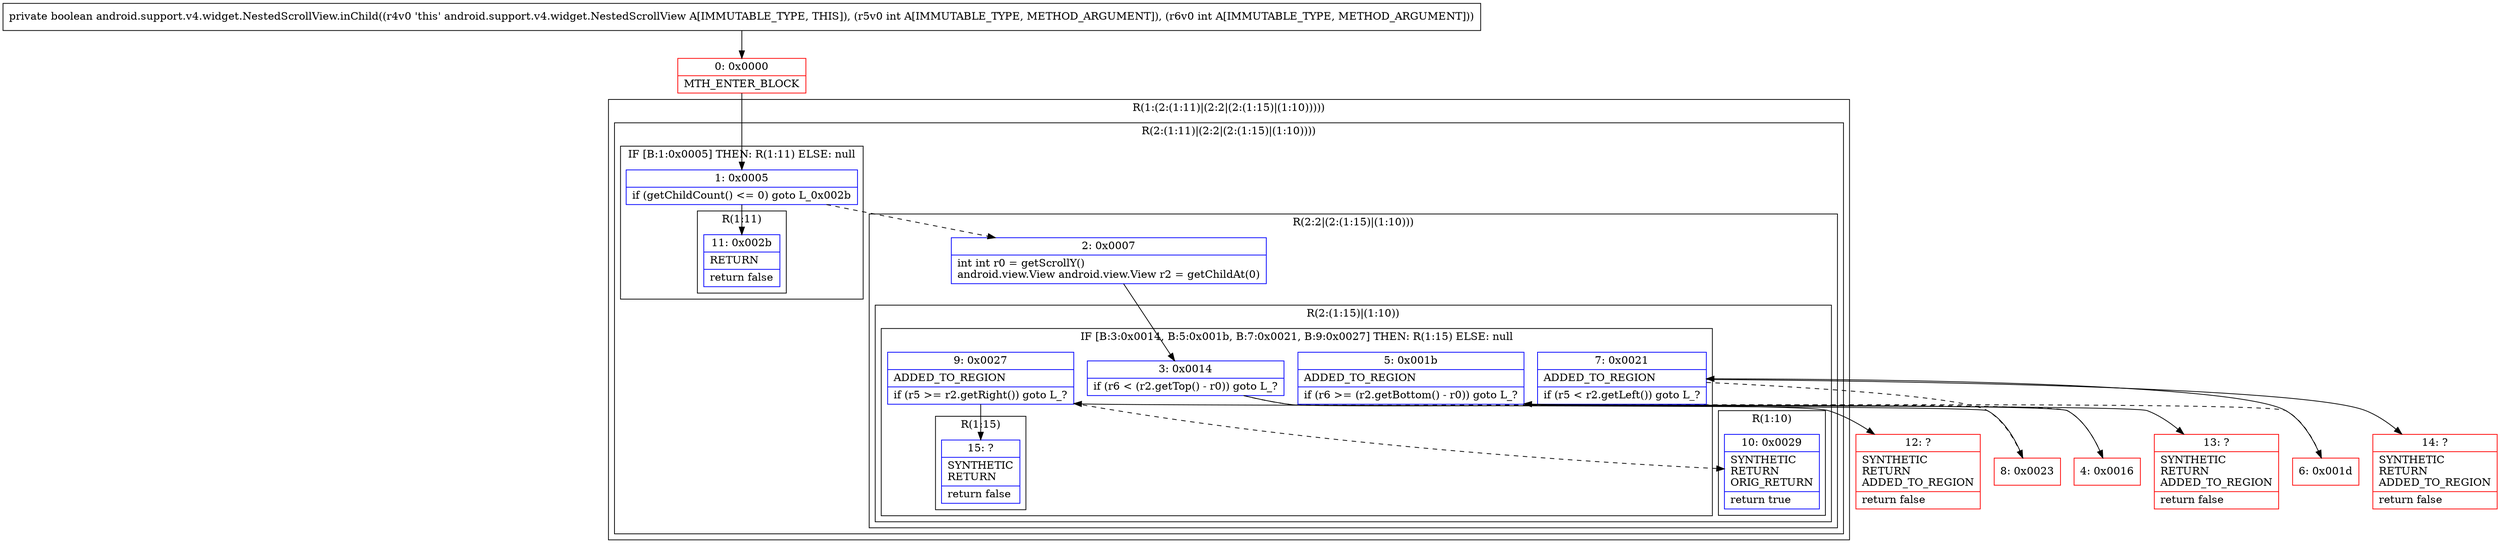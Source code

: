 digraph "CFG forandroid.support.v4.widget.NestedScrollView.inChild(II)Z" {
subgraph cluster_Region_579462603 {
label = "R(1:(2:(1:11)|(2:2|(2:(1:15)|(1:10)))))";
node [shape=record,color=blue];
subgraph cluster_Region_1683552039 {
label = "R(2:(1:11)|(2:2|(2:(1:15)|(1:10))))";
node [shape=record,color=blue];
subgraph cluster_IfRegion_1890177481 {
label = "IF [B:1:0x0005] THEN: R(1:11) ELSE: null";
node [shape=record,color=blue];
Node_1 [shape=record,label="{1\:\ 0x0005|if (getChildCount() \<= 0) goto L_0x002b\l}"];
subgraph cluster_Region_409539604 {
label = "R(1:11)";
node [shape=record,color=blue];
Node_11 [shape=record,label="{11\:\ 0x002b|RETURN\l|return false\l}"];
}
}
subgraph cluster_Region_690458685 {
label = "R(2:2|(2:(1:15)|(1:10)))";
node [shape=record,color=blue];
Node_2 [shape=record,label="{2\:\ 0x0007|int int r0 = getScrollY()\landroid.view.View android.view.View r2 = getChildAt(0)\l}"];
subgraph cluster_Region_1965235567 {
label = "R(2:(1:15)|(1:10))";
node [shape=record,color=blue];
subgraph cluster_IfRegion_2006856391 {
label = "IF [B:3:0x0014, B:5:0x001b, B:7:0x0021, B:9:0x0027] THEN: R(1:15) ELSE: null";
node [shape=record,color=blue];
Node_3 [shape=record,label="{3\:\ 0x0014|if (r6 \< (r2.getTop() \- r0)) goto L_?\l}"];
Node_5 [shape=record,label="{5\:\ 0x001b|ADDED_TO_REGION\l|if (r6 \>= (r2.getBottom() \- r0)) goto L_?\l}"];
Node_7 [shape=record,label="{7\:\ 0x0021|ADDED_TO_REGION\l|if (r5 \< r2.getLeft()) goto L_?\l}"];
Node_9 [shape=record,label="{9\:\ 0x0027|ADDED_TO_REGION\l|if (r5 \>= r2.getRight()) goto L_?\l}"];
subgraph cluster_Region_1449213219 {
label = "R(1:15)";
node [shape=record,color=blue];
Node_15 [shape=record,label="{15\:\ ?|SYNTHETIC\lRETURN\l|return false\l}"];
}
}
subgraph cluster_Region_1761122751 {
label = "R(1:10)";
node [shape=record,color=blue];
Node_10 [shape=record,label="{10\:\ 0x0029|SYNTHETIC\lRETURN\lORIG_RETURN\l|return true\l}"];
}
}
}
}
}
Node_0 [shape=record,color=red,label="{0\:\ 0x0000|MTH_ENTER_BLOCK\l}"];
Node_4 [shape=record,color=red,label="{4\:\ 0x0016}"];
Node_6 [shape=record,color=red,label="{6\:\ 0x001d}"];
Node_8 [shape=record,color=red,label="{8\:\ 0x0023}"];
Node_12 [shape=record,color=red,label="{12\:\ ?|SYNTHETIC\lRETURN\lADDED_TO_REGION\l|return false\l}"];
Node_13 [shape=record,color=red,label="{13\:\ ?|SYNTHETIC\lRETURN\lADDED_TO_REGION\l|return false\l}"];
Node_14 [shape=record,color=red,label="{14\:\ ?|SYNTHETIC\lRETURN\lADDED_TO_REGION\l|return false\l}"];
MethodNode[shape=record,label="{private boolean android.support.v4.widget.NestedScrollView.inChild((r4v0 'this' android.support.v4.widget.NestedScrollView A[IMMUTABLE_TYPE, THIS]), (r5v0 int A[IMMUTABLE_TYPE, METHOD_ARGUMENT]), (r6v0 int A[IMMUTABLE_TYPE, METHOD_ARGUMENT])) }"];
MethodNode -> Node_0;
Node_1 -> Node_2[style=dashed];
Node_1 -> Node_11;
Node_2 -> Node_3;
Node_3 -> Node_4[style=dashed];
Node_3 -> Node_12;
Node_5 -> Node_6[style=dashed];
Node_5 -> Node_13;
Node_7 -> Node_8[style=dashed];
Node_7 -> Node_14;
Node_9 -> Node_10[style=dashed];
Node_9 -> Node_15;
Node_0 -> Node_1;
Node_4 -> Node_5;
Node_6 -> Node_7;
Node_8 -> Node_9;
}


